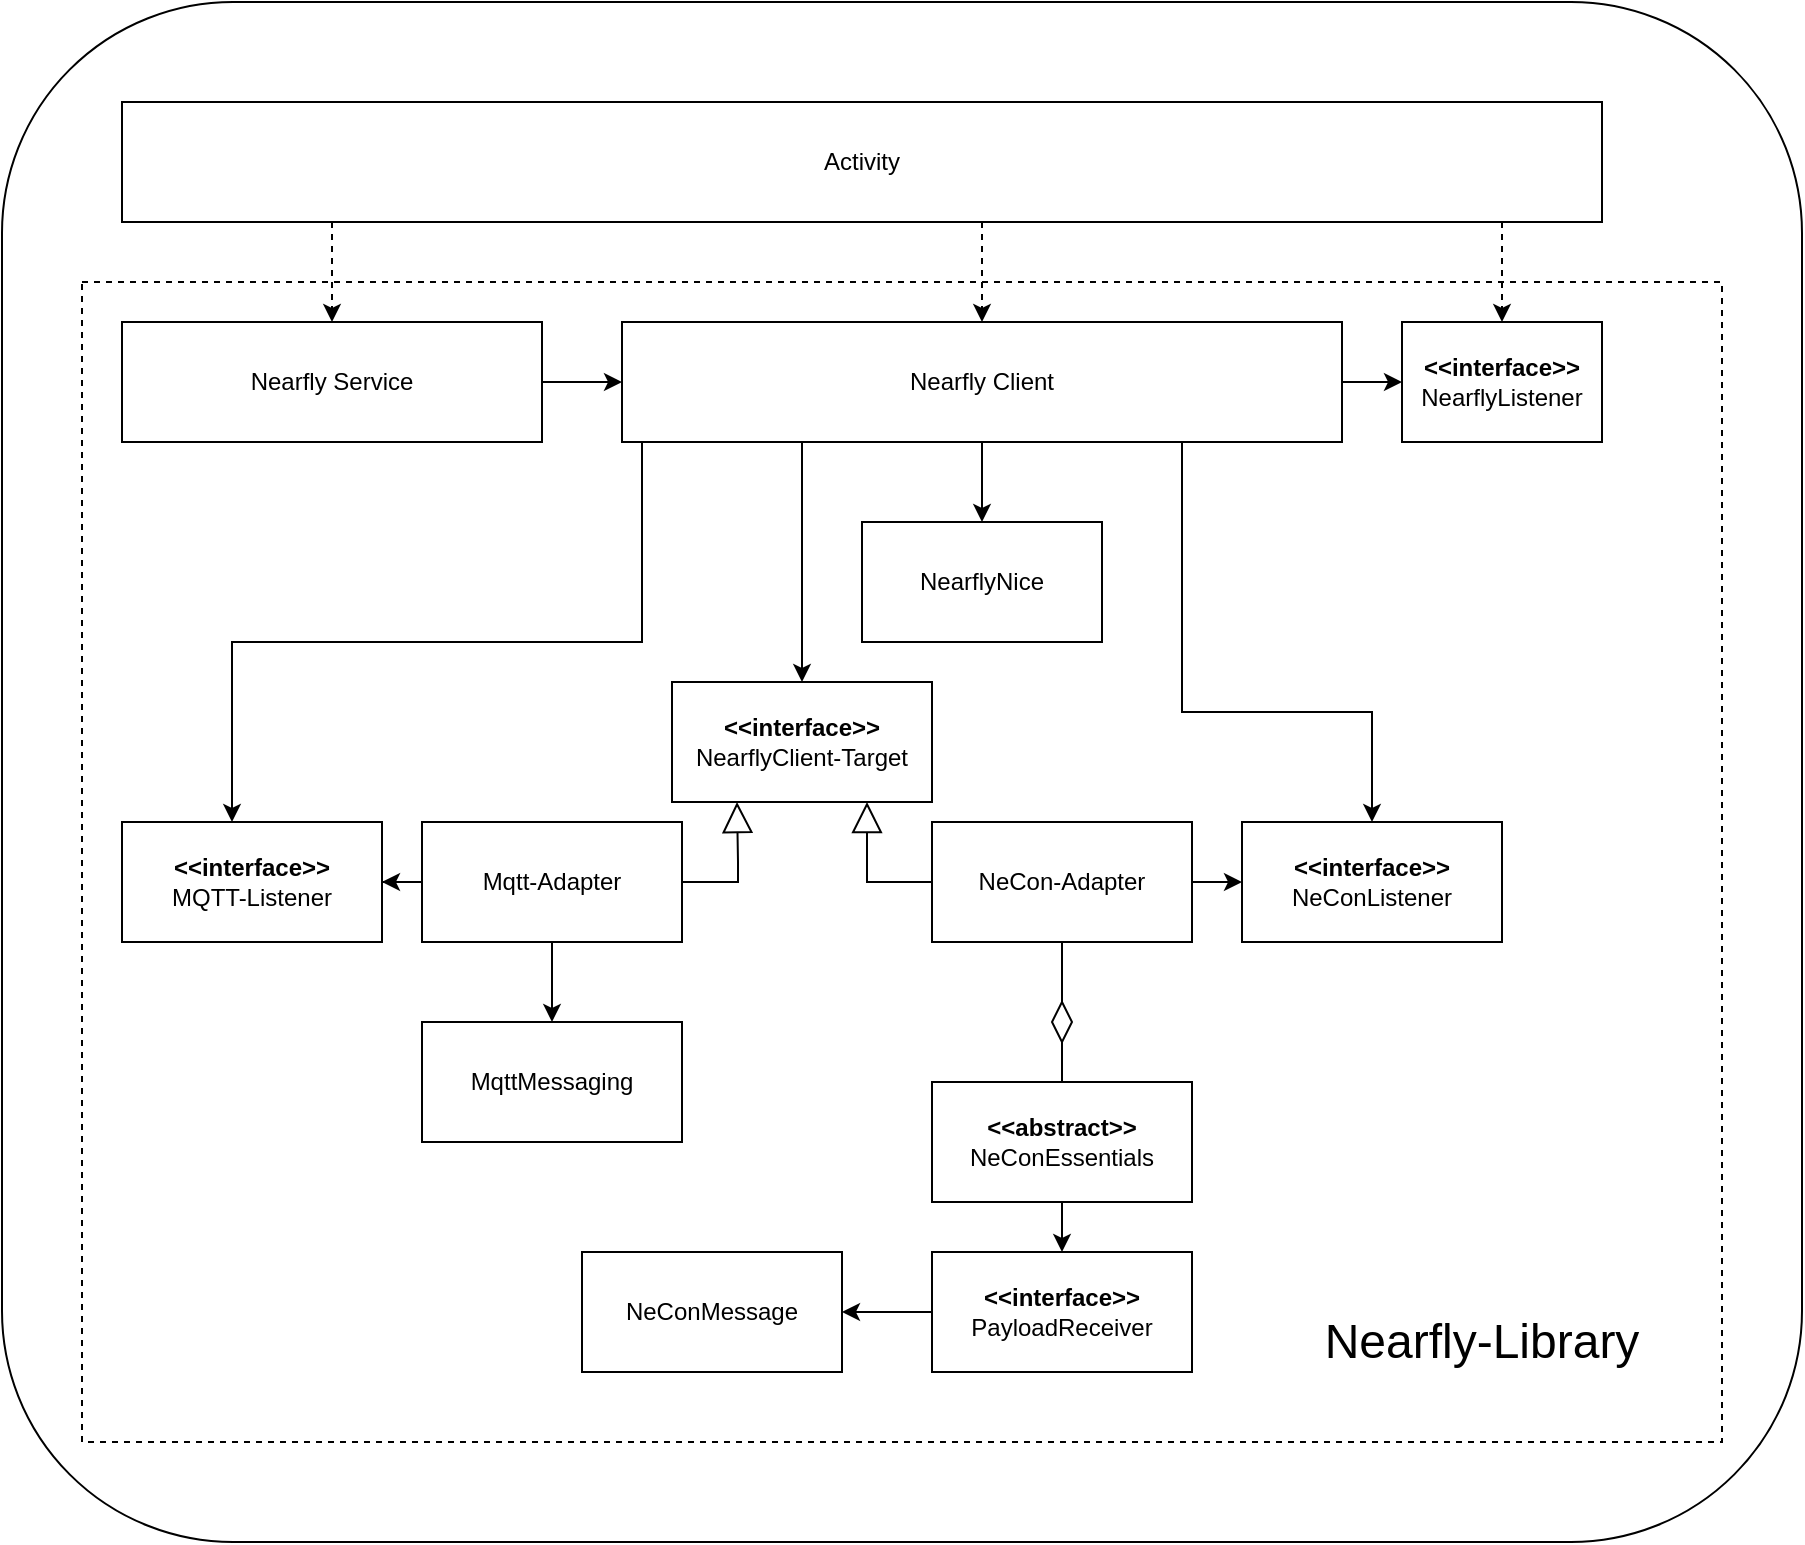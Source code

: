 <mxfile version="13.0.3" type="device"><diagram id="ekauDwsqELjUZ7ANHCu0" name="Page-1"><mxGraphModel dx="1221" dy="1883" grid="1" gridSize="10" guides="1" tooltips="1" connect="1" arrows="1" fold="1" page="1" pageScale="1" pageWidth="827" pageHeight="1169" math="0" shadow="0"><root><mxCell id="0"/><mxCell id="1" parent="0"/><mxCell id="5tRQlsvJli7dxx7FSaZk-77" value="" style="rounded=1;whiteSpace=wrap;html=1;" parent="1" vertex="1"><mxGeometry x="70" y="-100" width="900" height="770" as="geometry"/></mxCell><mxCell id="5tRQlsvJli7dxx7FSaZk-64" style="edgeStyle=orthogonalEdgeStyle;rounded=0;orthogonalLoop=1;jettySize=auto;html=1;exitX=0.5;exitY=1;exitDx=0;exitDy=0;" parent="1" source="5tRQlsvJli7dxx7FSaZk-47" target="5tRQlsvJli7dxx7FSaZk-47" edge="1"><mxGeometry relative="1" as="geometry"><Array as="points"/></mxGeometry></mxCell><mxCell id="5tRQlsvJli7dxx7FSaZk-98" style="edgeStyle=orthogonalEdgeStyle;rounded=0;orthogonalLoop=1;jettySize=auto;html=1;" parent="1" source="5tRQlsvJli7dxx7FSaZk-1" target="5tRQlsvJli7dxx7FSaZk-51" edge="1"><mxGeometry relative="1" as="geometry"/></mxCell><mxCell id="4dps8MHsy9NVTXbKui62-2" style="edgeStyle=orthogonalEdgeStyle;rounded=0;orthogonalLoop=1;jettySize=auto;html=1;" edge="1" parent="1" source="5tRQlsvJli7dxx7FSaZk-1" target="4dps8MHsy9NVTXbKui62-1"><mxGeometry relative="1" as="geometry"><Array as="points"><mxPoint x="470" y="220"/><mxPoint x="470" y="220"/></Array></mxGeometry></mxCell><mxCell id="4dps8MHsy9NVTXbKui62-12" style="edgeStyle=orthogonalEdgeStyle;rounded=0;orthogonalLoop=1;jettySize=auto;html=1;endArrow=classic;endFill=1;endSize=6;" edge="1" parent="1" source="5tRQlsvJli7dxx7FSaZk-1" target="5tRQlsvJli7dxx7FSaZk-11"><mxGeometry relative="1" as="geometry"><Array as="points"><mxPoint x="660" y="255"/><mxPoint x="755" y="255"/></Array></mxGeometry></mxCell><mxCell id="4dps8MHsy9NVTXbKui62-13" style="edgeStyle=orthogonalEdgeStyle;rounded=0;orthogonalLoop=1;jettySize=auto;html=1;endArrow=classic;endFill=1;endSize=6;" edge="1" parent="1" source="5tRQlsvJli7dxx7FSaZk-1" target="5tRQlsvJli7dxx7FSaZk-4"><mxGeometry relative="1" as="geometry"><Array as="points"><mxPoint x="390" y="220"/><mxPoint x="185" y="220"/></Array></mxGeometry></mxCell><mxCell id="4dps8MHsy9NVTXbKui62-18" style="edgeStyle=orthogonalEdgeStyle;rounded=0;orthogonalLoop=1;jettySize=auto;html=1;endArrow=classic;endFill=1;endSize=6;" edge="1" parent="1" source="5tRQlsvJli7dxx7FSaZk-1" target="dKex-WUD2PD9VM6qoMGi-1"><mxGeometry relative="1" as="geometry"/></mxCell><mxCell id="5tRQlsvJli7dxx7FSaZk-1" value="Nearfly Client" style="rounded=0;whiteSpace=wrap;html=1;" parent="1" vertex="1"><mxGeometry x="380" y="60" width="360" height="60" as="geometry"/></mxCell><mxCell id="5tRQlsvJli7dxx7FSaZk-4" value="&lt;b&gt;&amp;lt;&amp;lt;interface&amp;gt;&amp;gt;&lt;/b&gt;&lt;br&gt;MQTT-Listener" style="rounded=0;whiteSpace=wrap;html=1;" parent="1" vertex="1"><mxGeometry x="130" y="310" width="130" height="60" as="geometry"/></mxCell><mxCell id="5tRQlsvJli7dxx7FSaZk-65" style="edgeStyle=orthogonalEdgeStyle;rounded=0;orthogonalLoop=1;jettySize=auto;html=1;" parent="1" source="5tRQlsvJli7dxx7FSaZk-8" target="5tRQlsvJli7dxx7FSaZk-4" edge="1"><mxGeometry relative="1" as="geometry"/></mxCell><mxCell id="1O-iCL3X24nvDzu6ywe1-2" style="edgeStyle=orthogonalEdgeStyle;rounded=0;orthogonalLoop=1;jettySize=auto;html=1;" parent="1" source="5tRQlsvJli7dxx7FSaZk-8" target="5tRQlsvJli7dxx7FSaZk-10" edge="1"><mxGeometry relative="1" as="geometry"/></mxCell><mxCell id="4dps8MHsy9NVTXbKui62-6" style="edgeStyle=orthogonalEdgeStyle;rounded=0;orthogonalLoop=1;jettySize=auto;html=1;entryX=0.25;entryY=1;entryDx=0;entryDy=0;endArrow=block;endFill=0;endSize=13;" edge="1" parent="1" source="5tRQlsvJli7dxx7FSaZk-8" target="4dps8MHsy9NVTXbKui62-1"><mxGeometry relative="1" as="geometry"><Array as="points"><mxPoint x="438" y="340"/><mxPoint x="438" y="330"/></Array></mxGeometry></mxCell><mxCell id="5tRQlsvJli7dxx7FSaZk-8" value="Mqtt-Adapter" style="rounded=0;whiteSpace=wrap;html=1;" parent="1" vertex="1"><mxGeometry x="280" y="310" width="130" height="60" as="geometry"/></mxCell><mxCell id="5tRQlsvJli7dxx7FSaZk-11" value="&lt;b&gt;&amp;lt;&amp;lt;interface&amp;gt;&amp;gt;&lt;/b&gt;&lt;br&gt;NeConListener" style="rounded=0;whiteSpace=wrap;html=1;" parent="1" vertex="1"><mxGeometry x="690" y="310" width="130" height="60" as="geometry"/></mxCell><mxCell id="5tRQlsvJli7dxx7FSaZk-66" style="edgeStyle=orthogonalEdgeStyle;rounded=0;orthogonalLoop=1;jettySize=auto;html=1;" parent="1" source="5tRQlsvJli7dxx7FSaZk-47" target="5tRQlsvJli7dxx7FSaZk-11" edge="1"><mxGeometry relative="1" as="geometry"/></mxCell><mxCell id="4dps8MHsy9NVTXbKui62-7" style="edgeStyle=orthogonalEdgeStyle;rounded=0;orthogonalLoop=1;jettySize=auto;html=1;entryX=0.75;entryY=1;entryDx=0;entryDy=0;endArrow=block;endFill=0;endSize=13;" edge="1" parent="1" source="5tRQlsvJli7dxx7FSaZk-47" target="4dps8MHsy9NVTXbKui62-1"><mxGeometry relative="1" as="geometry"><Array as="points"><mxPoint x="503" y="340"/></Array></mxGeometry></mxCell><mxCell id="5tRQlsvJli7dxx7FSaZk-47" value="NeCon-Adapter" style="rounded=0;whiteSpace=wrap;html=1;" parent="1" vertex="1"><mxGeometry x="535" y="310" width="130" height="60" as="geometry"/></mxCell><mxCell id="5tRQlsvJli7dxx7FSaZk-72" style="edgeStyle=orthogonalEdgeStyle;rounded=0;orthogonalLoop=1;jettySize=auto;html=1;" parent="1" source="5tRQlsvJli7dxx7FSaZk-48" target="5tRQlsvJli7dxx7FSaZk-60" edge="1"><mxGeometry relative="1" as="geometry"/></mxCell><mxCell id="5tRQlsvJli7dxx7FSaZk-48" value="&lt;b&gt;&amp;lt;&amp;lt;abstract&amp;gt;&amp;gt;&lt;/b&gt;&lt;br&gt;NeConEssentials" style="rounded=0;whiteSpace=wrap;html=1;" parent="1" vertex="1"><mxGeometry x="535" y="440" width="130" height="60" as="geometry"/></mxCell><mxCell id="5tRQlsvJli7dxx7FSaZk-51" value="&lt;b&gt;&amp;lt;&amp;lt;interface&amp;gt;&amp;gt;&lt;br&gt;&lt;/b&gt;NearflyListener" style="rounded=0;whiteSpace=wrap;html=1;" parent="1" vertex="1"><mxGeometry x="770" y="60" width="100" height="60" as="geometry"/></mxCell><mxCell id="IsdVDtShu1PxgmixqVRD-4" style="edgeStyle=orthogonalEdgeStyle;rounded=0;orthogonalLoop=1;jettySize=auto;html=1;" parent="1" source="5tRQlsvJli7dxx7FSaZk-60" target="IsdVDtShu1PxgmixqVRD-2" edge="1"><mxGeometry relative="1" as="geometry"/></mxCell><mxCell id="5tRQlsvJli7dxx7FSaZk-60" value="&lt;b&gt;&amp;lt;&amp;lt;interface&amp;gt;&amp;gt;&lt;/b&gt;&lt;br&gt;PayloadReceiver" style="rounded=0;whiteSpace=wrap;html=1;" parent="1" vertex="1"><mxGeometry x="535" y="525" width="130" height="60" as="geometry"/></mxCell><mxCell id="IsdVDtShu1PxgmixqVRD-2" value="NeConMessage" style="rounded=0;whiteSpace=wrap;html=1;" parent="1" vertex="1"><mxGeometry x="360" y="525" width="130" height="60" as="geometry"/></mxCell><mxCell id="1O-iCL3X24nvDzu6ywe1-7" style="edgeStyle=orthogonalEdgeStyle;rounded=0;orthogonalLoop=1;jettySize=auto;html=1;endArrow=none;endFill=0;" parent="1" source="IsdVDtShu1PxgmixqVRD-6" target="5tRQlsvJli7dxx7FSaZk-48" edge="1"><mxGeometry relative="1" as="geometry"/></mxCell><mxCell id="1O-iCL3X24nvDzu6ywe1-10" style="edgeStyle=orthogonalEdgeStyle;rounded=0;orthogonalLoop=1;jettySize=auto;html=1;entryX=0.5;entryY=1;entryDx=0;entryDy=0;endArrow=none;endFill=0;" parent="1" source="IsdVDtShu1PxgmixqVRD-6" target="5tRQlsvJli7dxx7FSaZk-47" edge="1"><mxGeometry relative="1" as="geometry"/></mxCell><mxCell id="IsdVDtShu1PxgmixqVRD-6" value="" style="rhombus;whiteSpace=wrap;html=1;" parent="1" vertex="1"><mxGeometry x="595" y="400" width="10" height="20" as="geometry"/></mxCell><mxCell id="dKex-WUD2PD9VM6qoMGi-1" value="NearflyNice" style="rounded=0;whiteSpace=wrap;html=1;" parent="1" vertex="1"><mxGeometry x="500" y="160" width="120" height="60" as="geometry"/></mxCell><mxCell id="4dps8MHsy9NVTXbKui62-17" style="edgeStyle=orthogonalEdgeStyle;rounded=0;orthogonalLoop=1;jettySize=auto;html=1;endArrow=classic;endFill=1;endSize=6;" edge="1" parent="1" source="EhxIZcYL_FMHnwrahrnJ-1" target="5tRQlsvJli7dxx7FSaZk-1"><mxGeometry relative="1" as="geometry"/></mxCell><mxCell id="EhxIZcYL_FMHnwrahrnJ-1" value="Nearfly Service" style="rounded=0;whiteSpace=wrap;html=1;" parent="1" vertex="1"><mxGeometry x="130" y="60" width="210" height="60" as="geometry"/></mxCell><mxCell id="5tRQlsvJli7dxx7FSaZk-10" value="MqttMessaging" style="rounded=0;whiteSpace=wrap;html=1;" parent="1" vertex="1"><mxGeometry x="280" y="410" width="130" height="60" as="geometry"/></mxCell><mxCell id="jAftHPKev9XUZ-q2vhan-1" value="&lt;font style=&quot;font-size: 24px&quot;&gt;Nearfly-Library&lt;/font&gt;" style="text;html=1;strokeColor=none;fillColor=none;align=center;verticalAlign=middle;whiteSpace=wrap;rounded=0;" parent="1" vertex="1"><mxGeometry x="700" y="560" width="220" height="20" as="geometry"/></mxCell><mxCell id="4dps8MHsy9NVTXbKui62-1" value="&lt;b&gt;&amp;lt;&amp;lt;interface&amp;gt;&amp;gt;&lt;/b&gt;&lt;br&gt;NearflyClient-Target" style="rounded=0;whiteSpace=wrap;html=1;" vertex="1" parent="1"><mxGeometry x="405" y="240" width="130" height="60" as="geometry"/></mxCell><mxCell id="4dps8MHsy9NVTXbKui62-14" value="" style="rounded=0;whiteSpace=wrap;html=1;dashed=1;fillColor=none;" vertex="1" parent="1"><mxGeometry x="110" y="40" width="820" height="580" as="geometry"/></mxCell><mxCell id="4dps8MHsy9NVTXbKui62-16" style="edgeStyle=orthogonalEdgeStyle;rounded=0;orthogonalLoop=1;jettySize=auto;html=1;endArrow=classic;endFill=1;endSize=6;dashed=1;" edge="1" parent="1" source="4dps8MHsy9NVTXbKui62-15" target="EhxIZcYL_FMHnwrahrnJ-1"><mxGeometry relative="1" as="geometry"><Array as="points"><mxPoint x="235" y="35"/><mxPoint x="235" y="35"/></Array></mxGeometry></mxCell><mxCell id="4dps8MHsy9NVTXbKui62-20" style="edgeStyle=orthogonalEdgeStyle;rounded=0;orthogonalLoop=1;jettySize=auto;html=1;dashed=1;endArrow=classic;endFill=1;endSize=6;" edge="1" parent="1" source="4dps8MHsy9NVTXbKui62-15" target="5tRQlsvJli7dxx7FSaZk-1"><mxGeometry relative="1" as="geometry"><Array as="points"><mxPoint x="560" y="20"/><mxPoint x="560" y="20"/></Array></mxGeometry></mxCell><mxCell id="4dps8MHsy9NVTXbKui62-21" style="edgeStyle=orthogonalEdgeStyle;rounded=0;orthogonalLoop=1;jettySize=auto;html=1;dashed=1;endArrow=classic;endFill=1;endSize=6;" edge="1" parent="1" source="4dps8MHsy9NVTXbKui62-15" target="5tRQlsvJli7dxx7FSaZk-51"><mxGeometry relative="1" as="geometry"><Array as="points"><mxPoint x="820" y="20"/><mxPoint x="820" y="20"/></Array></mxGeometry></mxCell><mxCell id="4dps8MHsy9NVTXbKui62-15" value="Activity" style="rounded=0;whiteSpace=wrap;html=1;" vertex="1" parent="1"><mxGeometry x="130" y="-50" width="740" height="60" as="geometry"/></mxCell></root></mxGraphModel></diagram></mxfile>
